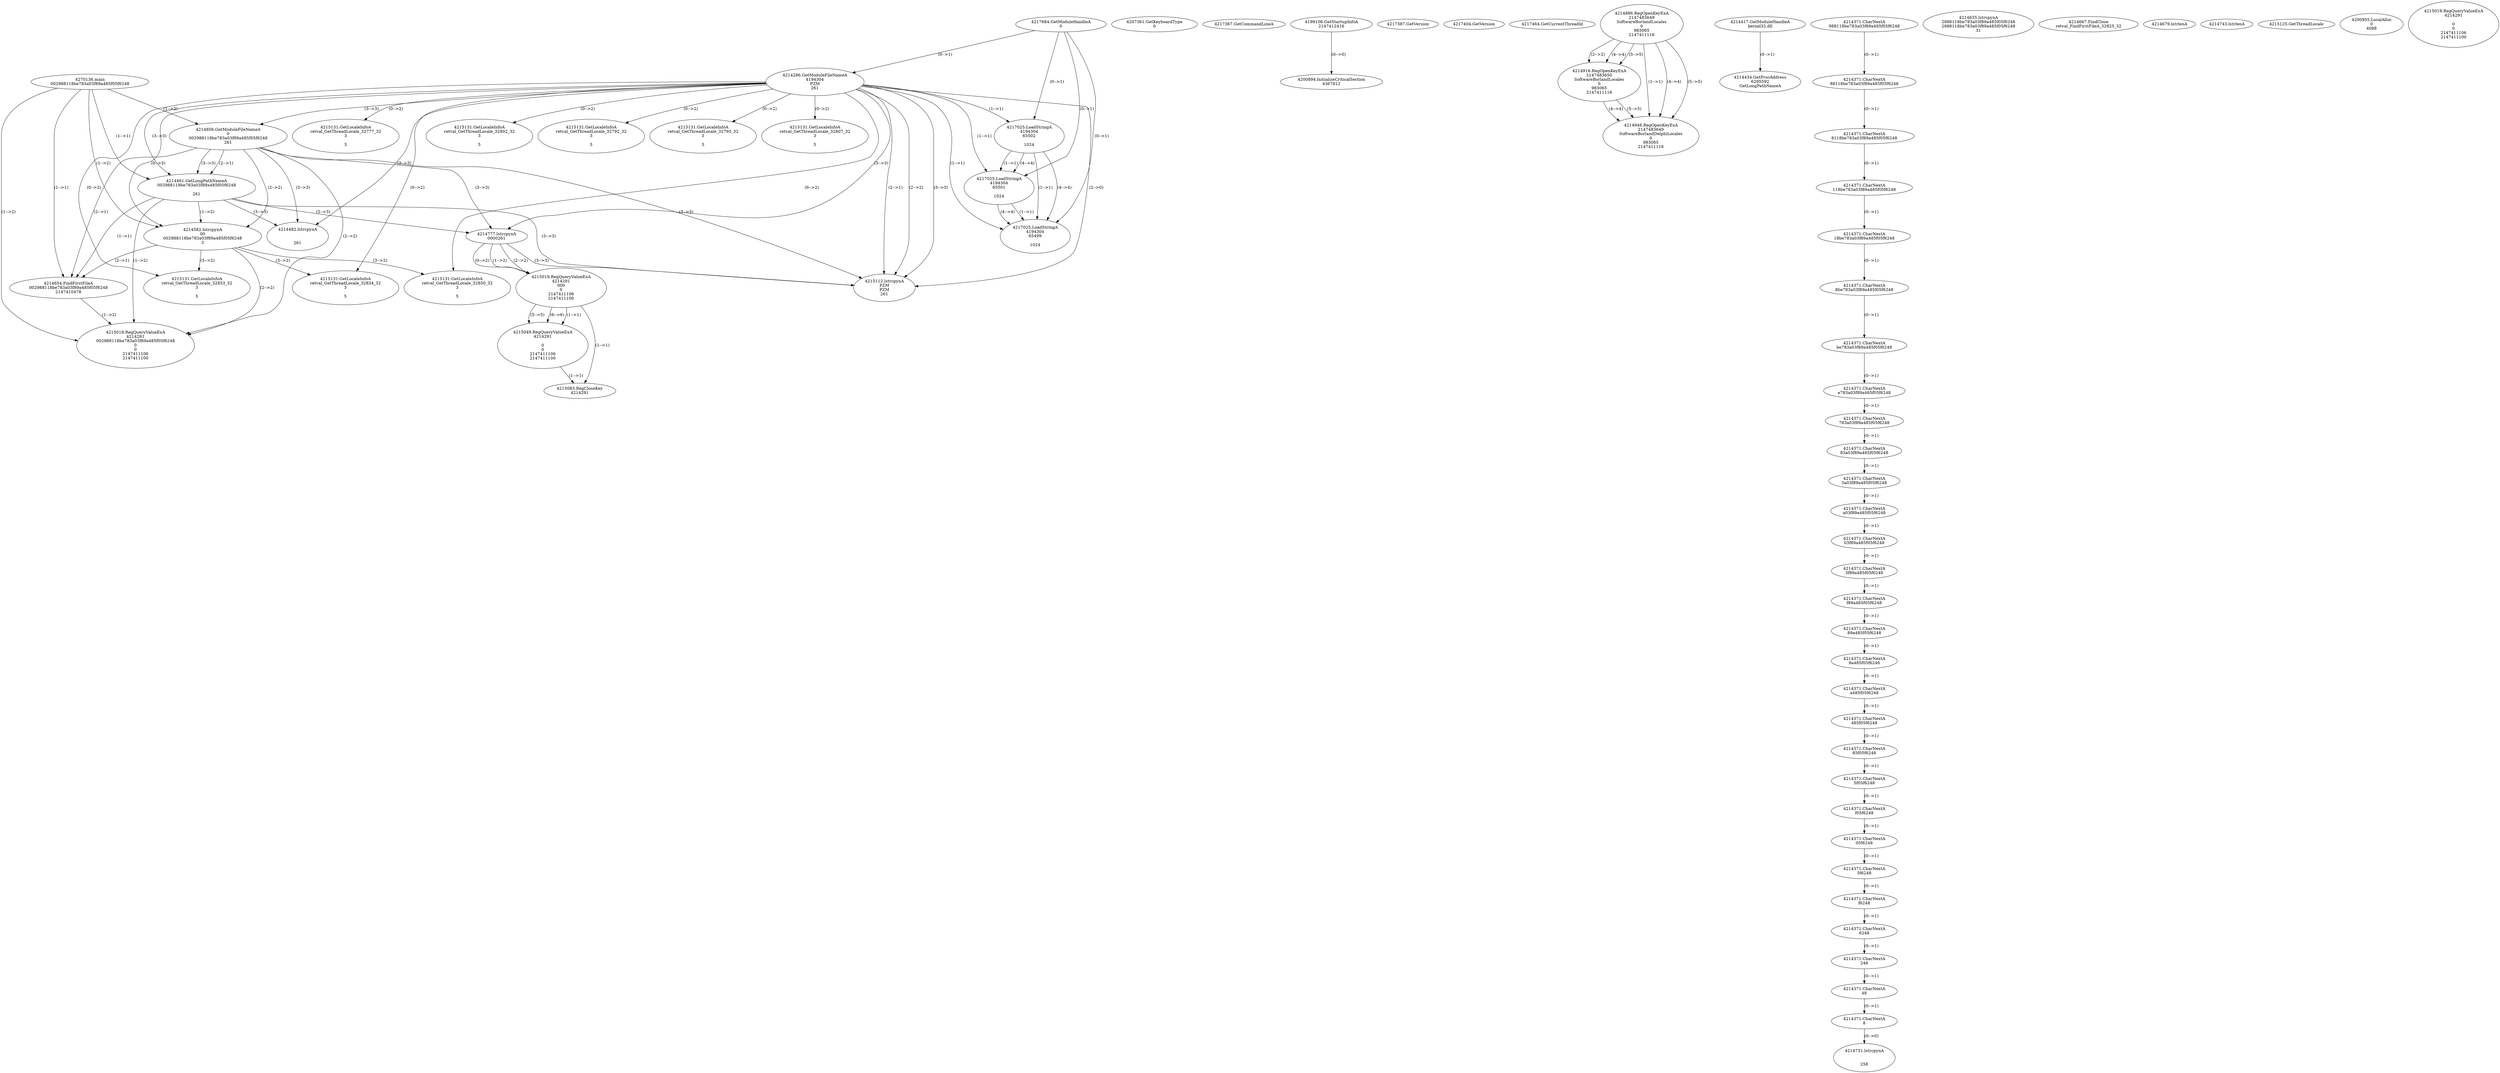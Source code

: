 // Global SCDG with merge call
digraph {
	0 [label="4270136.main
002988118be783a03f89a485f05f6248"]
	1 [label="4217684.GetModuleHandleA
0"]
	2 [label="4207361.GetKeyboardType
0"]
	3 [label="4217367.GetCommandLineA
"]
	4 [label="4199106.GetStartupInfoA
2147412416"]
	5 [label="4217387.GetVersion
"]
	6 [label="4217404.GetVersion
"]
	7 [label="4217464.GetCurrentThreadId
"]
	8 [label="4214286.GetModuleFileNameA
4194304
PZM
261"]
	1 -> 8 [label="(0-->1)"]
	9 [label="4214856.GetModuleFileNameA
0
002988118be783a03f89a485f05f6248
261"]
	0 -> 9 [label="(1-->2)"]
	8 -> 9 [label="(3-->3)"]
	10 [label="4214886.RegOpenKeyExA
2147483649
Software\Borland\Locales
0
983065
2147411116"]
	11 [label="4214916.RegOpenKeyExA
2147483650
Software\Borland\Locales
0
983065
2147411116"]
	10 -> 11 [label="(2-->2)"]
	10 -> 11 [label="(4-->4)"]
	10 -> 11 [label="(5-->5)"]
	12 [label="4214417.GetModuleHandleA
kernel32.dll"]
	13 [label="4214434.GetProcAddress
6295592
GetLongPathNameA"]
	12 -> 13 [label="(0-->1)"]
	14 [label="4214461.GetLongPathNameA
002988118be783a03f89a485f05f6248

261"]
	0 -> 14 [label="(1-->1)"]
	9 -> 14 [label="(2-->1)"]
	8 -> 14 [label="(3-->3)"]
	9 -> 14 [label="(3-->3)"]
	15 [label="4214582.lstrcpynA
00
002988118be783a03f89a485f05f6248
3"]
	0 -> 15 [label="(1-->2)"]
	9 -> 15 [label="(2-->2)"]
	14 -> 15 [label="(1-->2)"]
	8 -> 15 [label="(0-->3)"]
	16 [label="4214371.CharNextA
988118be783a03f89a485f05f6248"]
	17 [label="4214371.CharNextA
88118be783a03f89a485f05f6248"]
	16 -> 17 [label="(0-->1)"]
	18 [label="4214371.CharNextA
8118be783a03f89a485f05f6248"]
	17 -> 18 [label="(0-->1)"]
	19 [label="4214371.CharNextA
118be783a03f89a485f05f6248"]
	18 -> 19 [label="(0-->1)"]
	20 [label="4214371.CharNextA
18be783a03f89a485f05f6248"]
	19 -> 20 [label="(0-->1)"]
	21 [label="4214371.CharNextA
8be783a03f89a485f05f6248"]
	20 -> 21 [label="(0-->1)"]
	22 [label="4214371.CharNextA
be783a03f89a485f05f6248"]
	21 -> 22 [label="(0-->1)"]
	23 [label="4214371.CharNextA
e783a03f89a485f05f6248"]
	22 -> 23 [label="(0-->1)"]
	24 [label="4214371.CharNextA
783a03f89a485f05f6248"]
	23 -> 24 [label="(0-->1)"]
	25 [label="4214371.CharNextA
83a03f89a485f05f6248"]
	24 -> 25 [label="(0-->1)"]
	26 [label="4214371.CharNextA
3a03f89a485f05f6248"]
	25 -> 26 [label="(0-->1)"]
	27 [label="4214371.CharNextA
a03f89a485f05f6248"]
	26 -> 27 [label="(0-->1)"]
	28 [label="4214371.CharNextA
03f89a485f05f6248"]
	27 -> 28 [label="(0-->1)"]
	29 [label="4214371.CharNextA
3f89a485f05f6248"]
	28 -> 29 [label="(0-->1)"]
	30 [label="4214371.CharNextA
f89a485f05f6248"]
	29 -> 30 [label="(0-->1)"]
	31 [label="4214371.CharNextA
89a485f05f6248"]
	30 -> 31 [label="(0-->1)"]
	32 [label="4214371.CharNextA
9a485f05f6248"]
	31 -> 32 [label="(0-->1)"]
	33 [label="4214371.CharNextA
a485f05f6248"]
	32 -> 33 [label="(0-->1)"]
	34 [label="4214371.CharNextA
485f05f6248"]
	33 -> 34 [label="(0-->1)"]
	35 [label="4214371.CharNextA
85f05f6248"]
	34 -> 35 [label="(0-->1)"]
	36 [label="4214371.CharNextA
5f05f6248"]
	35 -> 36 [label="(0-->1)"]
	37 [label="4214371.CharNextA
f05f6248"]
	36 -> 37 [label="(0-->1)"]
	38 [label="4214371.CharNextA
05f6248"]
	37 -> 38 [label="(0-->1)"]
	39 [label="4214371.CharNextA
5f6248"]
	38 -> 39 [label="(0-->1)"]
	40 [label="4214371.CharNextA
f6248"]
	39 -> 40 [label="(0-->1)"]
	41 [label="4214371.CharNextA
6248"]
	40 -> 41 [label="(0-->1)"]
	42 [label="4214371.CharNextA
248"]
	41 -> 42 [label="(0-->1)"]
	43 [label="4214371.CharNextA
48"]
	42 -> 43 [label="(0-->1)"]
	44 [label="4214371.CharNextA
8"]
	43 -> 44 [label="(0-->1)"]
	45 [label="4214635.lstrcpynA
2988118be783a03f89a485f05f6248
2988118be783a03f89a485f05f6248
31"]
	46 [label="4214654.FindFirstFileA
002988118be783a03f89a485f05f6248
2147410478"]
	0 -> 46 [label="(1-->1)"]
	9 -> 46 [label="(2-->1)"]
	14 -> 46 [label="(1-->1)"]
	15 -> 46 [label="(2-->1)"]
	47 [label="4214667.FindClose
retval_FindFirstFileA_32825_32"]
	48 [label="4214679.lstrlenA
"]
	49 [label="4214731.lstrcpynA


258"]
	44 -> 49 [label="(0-->0)"]
	50 [label="4214743.lstrlenA
"]
	51 [label="4214777.lstrcpynA
00\
00\
261"]
	8 -> 51 [label="(3-->3)"]
	9 -> 51 [label="(3-->3)"]
	14 -> 51 [label="(3-->3)"]
	52 [label="4215019.RegQueryValueExA
4214291
00\
0
0
2147411106
2147411100"]
	51 -> 52 [label="(1-->2)"]
	51 -> 52 [label="(2-->2)"]
	51 -> 52 [label="(0-->2)"]
	53 [label="4215049.RegQueryValueExA
4214291

0
0
2147411106
2147411100"]
	52 -> 53 [label="(1-->1)"]
	52 -> 53 [label="(5-->5)"]
	52 -> 53 [label="(6-->6)"]
	54 [label="4215083.RegCloseKey
4214291"]
	52 -> 54 [label="(1-->1)"]
	53 -> 54 [label="(1-->1)"]
	55 [label="4215112.lstrcpynA
PZM
PZM
261"]
	8 -> 55 [label="(2-->1)"]
	8 -> 55 [label="(2-->2)"]
	8 -> 55 [label="(3-->3)"]
	9 -> 55 [label="(3-->3)"]
	14 -> 55 [label="(3-->3)"]
	51 -> 55 [label="(3-->3)"]
	8 -> 55 [label="(2-->0)"]
	56 [label="4215125.GetThreadLocale
"]
	57 [label="4215131.GetLocaleInfoA
retval_GetThreadLocale_32853_32
3

5"]
	8 -> 57 [label="(0-->2)"]
	15 -> 57 [label="(3-->2)"]
	58 [label="4217025.LoadStringA
4194304
65502

1024"]
	1 -> 58 [label="(0-->1)"]
	8 -> 58 [label="(1-->1)"]
	59 [label="4217025.LoadStringA
4194304
65501

1024"]
	1 -> 59 [label="(0-->1)"]
	8 -> 59 [label="(1-->1)"]
	58 -> 59 [label="(1-->1)"]
	58 -> 59 [label="(4-->4)"]
	60 [label="4214946.RegOpenKeyExA
2147483649
Software\Borland\Delphi\Locales
0
983065
2147411116"]
	10 -> 60 [label="(1-->1)"]
	10 -> 60 [label="(4-->4)"]
	11 -> 60 [label="(4-->4)"]
	10 -> 60 [label="(5-->5)"]
	11 -> 60 [label="(5-->5)"]
	61 [label="4215131.GetLocaleInfoA
retval_GetThreadLocale_32777_32
3

5"]
	8 -> 61 [label="(0-->2)"]
	62 [label="4217025.LoadStringA
4194304
65499

1024"]
	1 -> 62 [label="(0-->1)"]
	8 -> 62 [label="(1-->1)"]
	58 -> 62 [label="(1-->1)"]
	59 -> 62 [label="(1-->1)"]
	58 -> 62 [label="(4-->4)"]
	59 -> 62 [label="(4-->4)"]
	63 [label="4200894.InitializeCriticalSection
4367812"]
	4 -> 63 [label="(0-->0)"]
	64 [label="4200955.LocalAlloc
0
4088"]
	65 [label="4215019.RegQueryValueExA
4214291
002988118be783a03f89a485f05f6248
0
0
2147411106
2147411100"]
	0 -> 65 [label="(1-->2)"]
	9 -> 65 [label="(2-->2)"]
	14 -> 65 [label="(1-->2)"]
	15 -> 65 [label="(2-->2)"]
	46 -> 65 [label="(1-->2)"]
	66 [label="4215131.GetLocaleInfoA
retval_GetThreadLocale_32850_32
3

5"]
	8 -> 66 [label="(0-->2)"]
	15 -> 66 [label="(3-->2)"]
	67 [label="4214482.lstrcpynA


261"]
	8 -> 67 [label="(3-->3)"]
	9 -> 67 [label="(3-->3)"]
	14 -> 67 [label="(3-->3)"]
	68 [label="4215019.RegQueryValueExA
4214291

0
0
2147411106
2147411100"]
	69 [label="4215131.GetLocaleInfoA
retval_GetThreadLocale_32802_32
3

5"]
	8 -> 69 [label="(0-->2)"]
	70 [label="4215131.GetLocaleInfoA
retval_GetThreadLocale_32792_32
3

5"]
	8 -> 70 [label="(0-->2)"]
	71 [label="4215131.GetLocaleInfoA
retval_GetThreadLocale_32793_32
3

5"]
	8 -> 71 [label="(0-->2)"]
	72 [label="4215131.GetLocaleInfoA
retval_GetThreadLocale_32807_32
3

5"]
	8 -> 72 [label="(0-->2)"]
	73 [label="4215131.GetLocaleInfoA
retval_GetThreadLocale_32834_32
3

5"]
	8 -> 73 [label="(0-->2)"]
	15 -> 73 [label="(3-->2)"]
}
